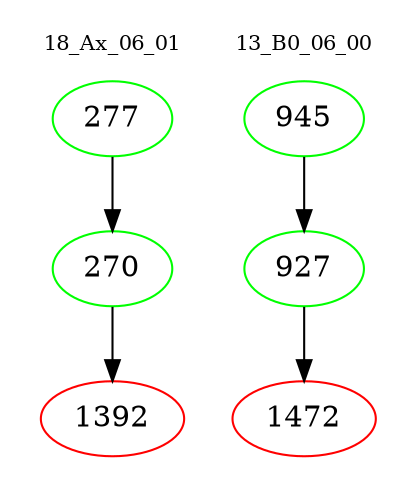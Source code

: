 digraph{
subgraph cluster_0 {
color = white
label = "18_Ax_06_01";
fontsize=10;
T0_277 [label="277", color="green"]
T0_277 -> T0_270 [color="black"]
T0_270 [label="270", color="green"]
T0_270 -> T0_1392 [color="black"]
T0_1392 [label="1392", color="red"]
}
subgraph cluster_1 {
color = white
label = "13_B0_06_00";
fontsize=10;
T1_945 [label="945", color="green"]
T1_945 -> T1_927 [color="black"]
T1_927 [label="927", color="green"]
T1_927 -> T1_1472 [color="black"]
T1_1472 [label="1472", color="red"]
}
}
